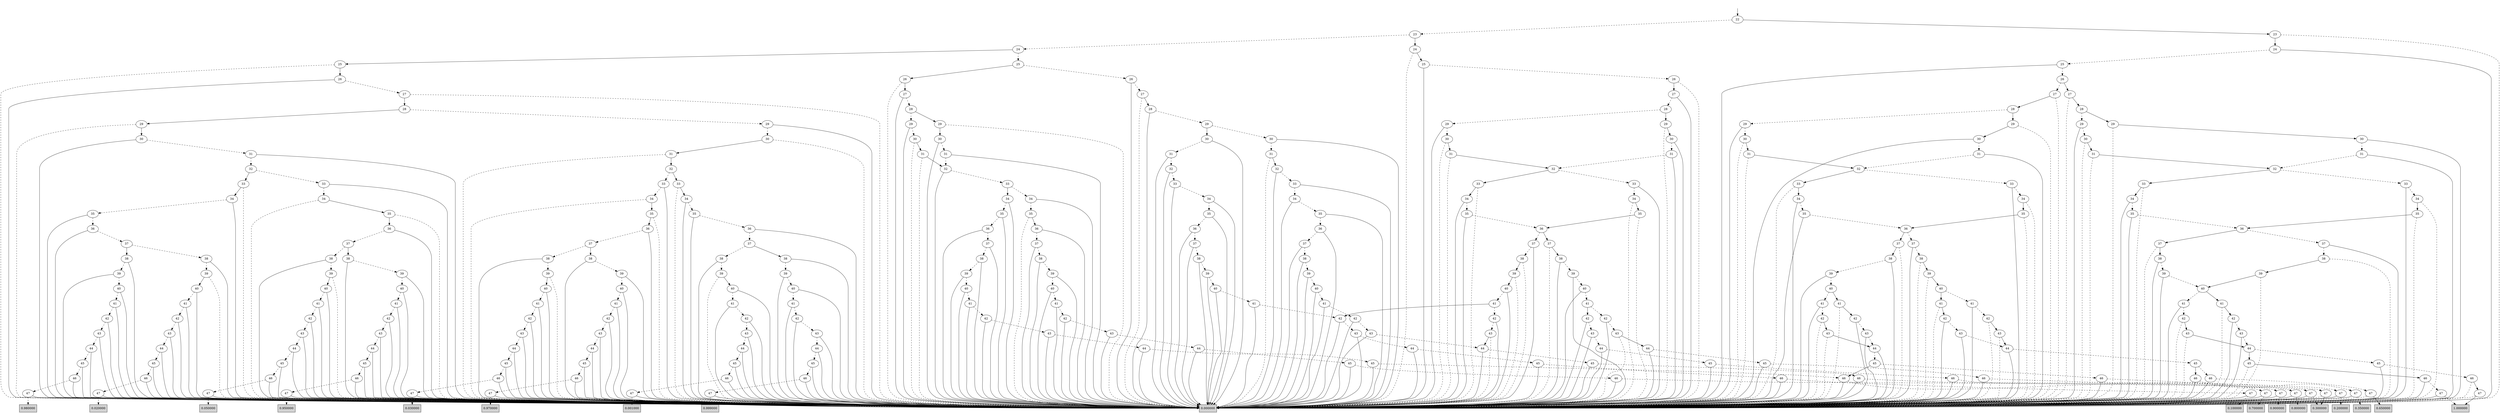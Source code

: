 digraph "DD" {
graph [dpi = 300];
center = true;
edge [dir = forward];
root [style=invis];
root -> 1635 [style=solid dir=both arrowtail=none];
1635 [label="22"];
1577 [label="23"];
1576 [label="24"];
1575 [label="25"];
1558 [label="26"];
1557 [label="27"];
16777220 [shape=box, style=filled, label="0.000000"];
1556 [label="28"];
1555 [label="29"];
1538 [label="30"];
1537 [label="31"];
1536 [label="32"];
1535 [label="33"];
1534 [label="34"];
1533 [label="35"];
1532 [label="36"];
1531 [label="37"];
1530 [label="38"];
1529 [label="39"];
1528 [label="40"];
1527 [label="41"];
1526 [label="42"];
1525 [label="43"];
1524 [label="44"];
1523 [label="45"];
1327 [label="46"];
1323 [label="47"];
1322 [shape=box, style=filled, label="0.900000"];
1323 -> 1322 [style=dashed];
1323 -> 16777220 [style=solid dir=both arrowtail=none];
1327 -> 1323 [style=dashed];
1327 -> 16777220 [style=solid dir=both arrowtail=none];
1523 -> 1327 [style=dashed];
1523 -> 16777220 [style=solid dir=both arrowtail=none];
1524 -> 1523 [style=dashed];
1524 -> 16777220 [style=solid dir=both arrowtail=none];
1525 -> 1524 [style=dashed];
1525 -> 16777220 [style=solid dir=both arrowtail=none];
1526 -> 1525 [style=dashed];
1526 -> 16777220 [style=solid dir=both arrowtail=none];
1527 -> 1526 [style=dashed];
1527 -> 16777220 [style=solid dir=both arrowtail=none];
1528 -> 1527 [style=dashed];
1528 -> 16777220 [style=solid dir=both arrowtail=none];
1529 -> 1528 [style=dashed];
1529 -> 16777220 [style=solid dir=both arrowtail=none];
1530 -> 1529 [style=dashed];
1530 -> 16777220 [style=solid dir=both arrowtail=none];
1531 -> 1530 [style=dashed];
1531 -> 16777220 [style=solid dir=both arrowtail=none];
1532 -> 1531 [style=dashed];
1532 -> 16777220 [style=solid dir=both arrowtail=none];
1533 -> 1532 [style=dashed];
1533 -> 16777220 [style=solid dir=both arrowtail=none];
1534 -> 1533 [style=dashed];
1534 -> 16777220 [style=solid dir=both arrowtail=none];
1535 -> 1534 [style=dashed];
1535 -> 16777220 [style=solid dir=both arrowtail=none];
1536 -> 1535 [style=dashed];
1536 -> 16777220 [style=solid dir=both arrowtail=none];
1537 -> 16777220 [style=dashed];
1537 -> 1536 [style=solid dir=both arrowtail=none];
1538 -> 1537 [style=dashed];
1538 -> 16777220 [style=solid dir=both arrowtail=none];
1554 [label="30"];
1553 [label="31"];
1552 [label="32"];
1551 [label="33"];
1550 [label="34"];
1549 [label="35"];
1548 [label="36"];
1547 [label="37"];
1546 [label="38"];
1545 [label="39"];
1544 [label="40"];
1543 [label="41"];
1542 [label="42"];
1541 [label="43"];
1540 [label="44"];
1539 [label="45"];
33554945 [label="46"];
33554941 [label="47"];
33554940 [shape=box, style=filled, label="0.100000"];
33554941 -> 33554940 [style=dashed];
33554941 -> 16777220 [style=solid dir=both arrowtail=none];
33554945 -> 33554941 [style=dashed];
33554945 -> 16777220 [style=solid dir=both arrowtail=none];
1539 -> 33554945 [style=dashed];
1539 -> 16777220 [style=solid dir=both arrowtail=none];
1540 -> 1539 [style=dashed];
1540 -> 16777220 [style=solid dir=both arrowtail=none];
1541 -> 1540 [style=dashed];
1541 -> 16777220 [style=solid dir=both arrowtail=none];
1542 -> 1541 [style=dashed];
1542 -> 16777220 [style=solid dir=both arrowtail=none];
1543 -> 1542 [style=dashed];
1543 -> 16777220 [style=solid dir=both arrowtail=none];
1544 -> 1543 [style=dashed];
1544 -> 16777220 [style=solid dir=both arrowtail=none];
1545 -> 1544 [style=dashed];
1545 -> 16777220 [style=solid dir=both arrowtail=none];
1546 -> 1545 [style=dashed];
1546 -> 16777220 [style=solid dir=both arrowtail=none];
1547 -> 1546 [style=dashed];
1547 -> 16777220 [style=solid dir=both arrowtail=none];
1548 -> 1547 [style=dashed];
1548 -> 16777220 [style=solid dir=both arrowtail=none];
1549 -> 1548 [style=dashed];
1549 -> 16777220 [style=solid dir=both arrowtail=none];
1550 -> 1549 [style=dashed];
1550 -> 16777220 [style=solid dir=both arrowtail=none];
1551 -> 1550 [style=dashed];
1551 -> 16777220 [style=solid dir=both arrowtail=none];
1552 -> 1551 [style=dashed];
1552 -> 16777220 [style=solid dir=both arrowtail=none];
1553 -> 1552 [style=dashed];
1553 -> 16777220 [style=solid dir=both arrowtail=none];
1554 -> 1553 [style=dashed];
1554 -> 16777220 [style=solid dir=both arrowtail=none];
1555 -> 1538 [style=dashed];
1555 -> 1554 [style=solid dir=both arrowtail=none];
1556 -> 1555 [style=dashed];
1556 -> 16777220 [style=solid dir=both arrowtail=none];
1557 -> 16777220 [style=dashed];
1557 -> 1556 [style=solid dir=both arrowtail=none];
1558 -> 1557 [style=dashed];
1558 -> 16777220 [style=solid dir=both arrowtail=none];
1574 [label="26"];
50332400 [label="27"];
50332399 [label="28"];
50332398 [label="29"];
50332397 [label="30"];
50332396 [label="31"];
1570 [label="32"];
50332395 [label="33"];
50332388 [label="34"];
1563 [label="35"];
1562 [label="36"];
1561 [label="37"];
1560 [label="38"];
50332387 [label="39"];
50332386 [label="40"];
1559 [label="41"];
50332385 [label="42"];
50332384 [label="43"];
50332383 [label="44"];
50332382 [label="45"];
302 [label="46"];
301 [label="47"];
253 [shape=box, style=filled, label="0.300000"];
301 -> 253 [style=dashed];
301 -> 16777220 [style=solid dir=both arrowtail=none];
302 -> 301 [style=dashed];
302 -> 16777220 [style=solid dir=both arrowtail=none];
50332382 -> 302 [style=dashed];
50332382 -> 16777220 [style=solid dir=both arrowtail=none];
50332383 -> 50332382 [style=dashed];
50332383 -> 16777220 [style=solid dir=both arrowtail=none];
50332384 -> 50332383 [style=dashed];
50332384 -> 16777220 [style=solid dir=both arrowtail=none];
50332385 -> 50332384 [style=dashed];
50332385 -> 16777220 [style=solid dir=both arrowtail=none];
1559 -> 50332385 [style=dashed];
1559 -> 16777220 [style=solid dir=both arrowtail=none];
50332386 -> 1559 [style=dashed];
50332386 -> 16777220 [style=solid dir=both arrowtail=none];
50332387 -> 50332386 [style=dashed];
50332387 -> 16777220 [style=solid dir=both arrowtail=none];
1560 -> 50332387 [style=dashed];
1560 -> 16777220 [style=solid dir=both arrowtail=none];
1561 -> 1560 [style=dashed];
1561 -> 16777220 [style=solid dir=both arrowtail=none];
1562 -> 1561 [style=dashed];
1562 -> 16777220 [style=solid dir=both arrowtail=none];
1563 -> 16777220 [style=dashed];
1563 -> 1562 [style=solid dir=both arrowtail=none];
50332388 -> 1563 [style=dashed];
50332388 -> 16777220 [style=solid dir=both arrowtail=none];
1569 [label="34"];
1568 [label="35"];
50332394 [label="36"];
1567 [label="37"];
50332393 [label="38"];
1566 [label="39"];
50332392 [label="40"];
1565 [label="41"];
50332391 [label="42"];
50332390 [label="43"];
50332389 [label="44"];
1564 [label="45"];
50331744 [label="46"];
323 [label="47"];
273 [shape=box, style=filled, label="0.700000"];
323 -> 273 [style=dashed];
323 -> 16777220 [style=solid dir=both arrowtail=none];
50331744 -> 323 [style=dashed];
50331744 -> 16777220 [style=solid dir=both arrowtail=none];
1564 -> 50331744 [style=dashed];
1564 -> 16777220 [style=solid dir=both arrowtail=none];
50332389 -> 1564 [style=dashed];
50332389 -> 16777220 [style=solid dir=both arrowtail=none];
50332390 -> 50332389 [style=dashed];
50332390 -> 16777220 [style=solid dir=both arrowtail=none];
50332391 -> 50332390 [style=dashed];
50332391 -> 16777220 [style=solid dir=both arrowtail=none];
1565 -> 50332391 [style=dashed];
1565 -> 16777220 [style=solid dir=both arrowtail=none];
50332392 -> 1565 [style=dashed];
50332392 -> 16777220 [style=solid dir=both arrowtail=none];
1566 -> 50332392 [style=dashed];
1566 -> 16777220 [style=solid dir=both arrowtail=none];
50332393 -> 1566 [style=dashed];
50332393 -> 16777220 [style=solid dir=both arrowtail=none];
1567 -> 50332393 [style=dashed];
1567 -> 16777220 [style=solid dir=both arrowtail=none];
50332394 -> 1567 [style=dashed];
50332394 -> 16777220 [style=solid dir=both arrowtail=none];
1568 -> 50332394 [style=dashed];
1568 -> 16777220 [style=solid dir=both arrowtail=none];
1569 -> 1568 [style=dashed];
1569 -> 16777220 [style=solid dir=both arrowtail=none];
50332395 -> 50332388 [style=dashed];
50332395 -> 1569 [style=solid dir=both arrowtail=none];
1570 -> 50332395 [style=dashed];
1570 -> 16777220 [style=solid dir=both arrowtail=none];
50332396 -> 16777220 [style=dashed];
50332396 -> 1570 [style=solid dir=both arrowtail=none];
50332397 -> 16777220 [style=dashed];
50332397 -> 50332396 [style=solid dir=both arrowtail=none];
50332398 -> 50332397 [style=dashed];
50332398 -> 16777220 [style=solid dir=both arrowtail=none];
1573 [label="29"];
1572 [label="30"];
1571 [label="31"];
1571 -> 1570 [style=dashed];
1571 -> 16777220 [style=solid dir=both arrowtail=none];
1572 -> 1571 [style=dashed];
1572 -> 16777220 [style=solid dir=both arrowtail=none];
1573 -> 16777220 [style=dashed];
1573 -> 1572 [style=solid dir=both arrowtail=none];
50332399 -> 50332398 [style=dashed];
50332399 -> 1573 [style=solid dir=both arrowtail=none];
50332400 -> 50332399 [style=dashed];
50332400 -> 16777220 [style=solid dir=both arrowtail=none];
1574 -> 16777220 [style=dashed];
1574 -> 50332400 [style=solid dir=both arrowtail=none];
1575 -> 1558 [style=dashed];
1575 -> 1574 [style=solid dir=both arrowtail=none];
33555129 [label="25"];
33555128 [label="26"];
33555127 [label="27"];
33555126 [label="28"];
33555100 [label="29"];
33555099 [label="30"];
33555098 [label="31"];
33555097 [label="32"];
33555075 [label="33"];
33555074 [label="34"];
33555073 [label="35"];
33555072 [label="36"];
33555071 [label="37"];
33555062 [label="38"];
33555061 [label="39"];
33555060 [label="40"];
33555059 [label="41"];
33555058 [label="42"];
33555057 [label="43"];
33555056 [label="44"];
33555055 [label="45"];
33554537 [label="46"];
16777348 [label="47"];
369 [shape=box, style=filled, label="0.030000"];
16777348 -> 369 [style=dashed];
16777348 -> 16777220 [style=solid dir=both arrowtail=none];
33554537 -> 16777348 [style=dashed];
33554537 -> 16777220 [style=solid dir=both arrowtail=none];
33555055 -> 33554537 [style=dashed];
33555055 -> 16777220 [style=solid dir=both arrowtail=none];
33555056 -> 33555055 [style=dashed];
33555056 -> 16777220 [style=solid dir=both arrowtail=none];
33555057 -> 33555056 [style=dashed];
33555057 -> 16777220 [style=solid dir=both arrowtail=none];
33555058 -> 33555057 [style=dashed];
33555058 -> 16777220 [style=solid dir=both arrowtail=none];
33555059 -> 33555058 [style=dashed];
33555059 -> 16777220 [style=solid dir=both arrowtail=none];
33555060 -> 33555059 [style=dashed];
33555060 -> 16777220 [style=solid dir=both arrowtail=none];
33555061 -> 16777220 [style=dashed];
33555061 -> 33555060 [style=solid dir=both arrowtail=none];
33555062 -> 33555061 [style=dashed];
33555062 -> 16777220 [style=solid dir=both arrowtail=none];
33555070 [label="38"];
33555069 [label="39"];
33555068 [label="40"];
33555067 [label="41"];
33555066 [label="42"];
33555065 [label="43"];
33555064 [label="44"];
33555063 [label="45"];
33554542 [label="46"];
33554541 [label="47"];
389 [shape=box, style=filled, label="0.970000"];
33554541 -> 389 [style=dashed];
33554541 -> 16777220 [style=solid dir=both arrowtail=none];
33554542 -> 33554541 [style=dashed];
33554542 -> 16777220 [style=solid dir=both arrowtail=none];
33555063 -> 33554542 [style=dashed];
33555063 -> 16777220 [style=solid dir=both arrowtail=none];
33555064 -> 33555063 [style=dashed];
33555064 -> 16777220 [style=solid dir=both arrowtail=none];
33555065 -> 33555064 [style=dashed];
33555065 -> 16777220 [style=solid dir=both arrowtail=none];
33555066 -> 33555065 [style=dashed];
33555066 -> 16777220 [style=solid dir=both arrowtail=none];
33555067 -> 33555066 [style=dashed];
33555067 -> 16777220 [style=solid dir=both arrowtail=none];
33555068 -> 33555067 [style=dashed];
33555068 -> 16777220 [style=solid dir=both arrowtail=none];
33555069 -> 33555068 [style=dashed];
33555069 -> 16777220 [style=solid dir=both arrowtail=none];
33555070 -> 33555069 [style=dashed];
33555070 -> 16777220 [style=solid dir=both arrowtail=none];
33555071 -> 33555062 [style=dashed];
33555071 -> 33555070 [style=solid dir=both arrowtail=none];
33555072 -> 33555071 [style=dashed];
33555072 -> 16777220 [style=solid dir=both arrowtail=none];
33555073 -> 16777220 [style=dashed];
33555073 -> 33555072 [style=solid dir=both arrowtail=none];
33555074 -> 16777220 [style=dashed];
33555074 -> 33555073 [style=solid dir=both arrowtail=none];
33555075 -> 33555074 [style=dashed];
33555075 -> 16777220 [style=solid dir=both arrowtail=none];
33555096 [label="33"];
33555095 [label="34"];
33555094 [label="35"];
33555093 [label="36"];
33555092 [label="37"];
33555083 [label="38"];
33555082 [label="39"];
33555081 [label="40"];
33555080 [label="41"];
33555079 [label="42"];
33555078 [label="43"];
33555077 [label="44"];
33555076 [label="45"];
16777386 [label="46"];
50331864 [label="47"];
581 [shape=box, style=filled, label="0.001000"];
50331864 -> 581 [style=dashed];
50331864 -> 16777220 [style=solid dir=both arrowtail=none];
16777386 -> 50331864 [style=dashed];
16777386 -> 16777220 [style=solid dir=both arrowtail=none];
33555076 -> 16777386 [style=dashed];
33555076 -> 16777220 [style=solid dir=both arrowtail=none];
33555077 -> 33555076 [style=dashed];
33555077 -> 16777220 [style=solid dir=both arrowtail=none];
33555078 -> 33555077 [style=dashed];
33555078 -> 16777220 [style=solid dir=both arrowtail=none];
33555079 -> 33555078 [style=dashed];
33555079 -> 16777220 [style=solid dir=both arrowtail=none];
33555080 -> 33555079 [style=dashed];
33555080 -> 16777220 [style=solid dir=both arrowtail=none];
33555081 -> 33555080 [style=dashed];
33555081 -> 16777220 [style=solid dir=both arrowtail=none];
33555082 -> 16777220 [style=dashed];
33555082 -> 33555081 [style=solid dir=both arrowtail=none];
33555083 -> 33555082 [style=dashed];
33555083 -> 16777220 [style=solid dir=both arrowtail=none];
33555091 [label="38"];
33555090 [label="39"];
33555089 [label="40"];
33555088 [label="41"];
33555087 [label="42"];
33555086 [label="43"];
33555085 [label="44"];
33555084 [label="45"];
50331874 [label="46"];
16777402 [label="47"];
590 [shape=box, style=filled, label="0.999000"];
16777402 -> 590 [style=dashed];
16777402 -> 16777220 [style=solid dir=both arrowtail=none];
50331874 -> 16777402 [style=dashed];
50331874 -> 16777220 [style=solid dir=both arrowtail=none];
33555084 -> 50331874 [style=dashed];
33555084 -> 16777220 [style=solid dir=both arrowtail=none];
33555085 -> 33555084 [style=dashed];
33555085 -> 16777220 [style=solid dir=both arrowtail=none];
33555086 -> 33555085 [style=dashed];
33555086 -> 16777220 [style=solid dir=both arrowtail=none];
33555087 -> 33555086 [style=dashed];
33555087 -> 16777220 [style=solid dir=both arrowtail=none];
33555088 -> 33555087 [style=dashed];
33555088 -> 16777220 [style=solid dir=both arrowtail=none];
33555089 -> 33555088 [style=dashed];
33555089 -> 16777220 [style=solid dir=both arrowtail=none];
33555090 -> 33555089 [style=dashed];
33555090 -> 16777220 [style=solid dir=both arrowtail=none];
33555091 -> 33555090 [style=dashed];
33555091 -> 16777220 [style=solid dir=both arrowtail=none];
33555092 -> 33555083 [style=dashed];
33555092 -> 33555091 [style=solid dir=both arrowtail=none];
33555093 -> 33555092 [style=dashed];
33555093 -> 16777220 [style=solid dir=both arrowtail=none];
33555094 -> 33555093 [style=dashed];
33555094 -> 16777220 [style=solid dir=both arrowtail=none];
33555095 -> 33555094 [style=dashed];
33555095 -> 16777220 [style=solid dir=both arrowtail=none];
33555096 -> 16777220 [style=dashed];
33555096 -> 33555095 [style=solid dir=both arrowtail=none];
33555097 -> 33555075 [style=dashed];
33555097 -> 33555096 [style=solid dir=both arrowtail=none];
33555098 -> 16777220 [style=dashed];
33555098 -> 33555097 [style=solid dir=both arrowtail=none];
33555099 -> 16777220 [style=dashed];
33555099 -> 33555098 [style=solid dir=both arrowtail=none];
33555100 -> 33555099 [style=dashed];
33555100 -> 16777220 [style=solid dir=both arrowtail=none];
33555125 [label="29"];
33555124 [label="30"];
33555123 [label="31"];
33555122 [label="32"];
33555121 [label="33"];
33555120 [label="34"];
33555119 [label="35"];
33555118 [label="36"];
33555117 [label="37"];
33555108 [label="38"];
33555107 [label="39"];
33555106 [label="40"];
33555105 [label="41"];
33555104 [label="42"];
33555103 [label="43"];
33555102 [label="44"];
33555101 [label="45"];
50331850 [label="46"];
16777364 [label="47"];
487 [shape=box, style=filled, label="0.050000"];
16777364 -> 487 [style=dashed];
16777364 -> 16777220 [style=solid dir=both arrowtail=none];
50331850 -> 16777364 [style=dashed];
50331850 -> 16777220 [style=solid dir=both arrowtail=none];
33555101 -> 50331850 [style=dashed];
33555101 -> 16777220 [style=solid dir=both arrowtail=none];
33555102 -> 33555101 [style=dashed];
33555102 -> 16777220 [style=solid dir=both arrowtail=none];
33555103 -> 33555102 [style=dashed];
33555103 -> 16777220 [style=solid dir=both arrowtail=none];
33555104 -> 33555103 [style=dashed];
33555104 -> 16777220 [style=solid dir=both arrowtail=none];
33555105 -> 33555104 [style=dashed];
33555105 -> 16777220 [style=solid dir=both arrowtail=none];
33555106 -> 33555105 [style=dashed];
33555106 -> 16777220 [style=solid dir=both arrowtail=none];
33555107 -> 16777220 [style=dashed];
33555107 -> 33555106 [style=solid dir=both arrowtail=none];
33555108 -> 33555107 [style=dashed];
33555108 -> 16777220 [style=solid dir=both arrowtail=none];
33555116 [label="38"];
33555115 [label="39"];
33555114 [label="40"];
33555113 [label="41"];
33555112 [label="42"];
33555111 [label="43"];
33555110 [label="44"];
33555109 [label="45"];
16777368 [label="46"];
33554573 [label="47"];
496 [shape=box, style=filled, label="0.950000"];
33554573 -> 496 [style=dashed];
33554573 -> 16777220 [style=solid dir=both arrowtail=none];
16777368 -> 33554573 [style=dashed];
16777368 -> 16777220 [style=solid dir=both arrowtail=none];
33555109 -> 16777368 [style=dashed];
33555109 -> 16777220 [style=solid dir=both arrowtail=none];
33555110 -> 33555109 [style=dashed];
33555110 -> 16777220 [style=solid dir=both arrowtail=none];
33555111 -> 33555110 [style=dashed];
33555111 -> 16777220 [style=solid dir=both arrowtail=none];
33555112 -> 33555111 [style=dashed];
33555112 -> 16777220 [style=solid dir=both arrowtail=none];
33555113 -> 33555112 [style=dashed];
33555113 -> 16777220 [style=solid dir=both arrowtail=none];
33555114 -> 33555113 [style=dashed];
33555114 -> 16777220 [style=solid dir=both arrowtail=none];
33555115 -> 33555114 [style=dashed];
33555115 -> 16777220 [style=solid dir=both arrowtail=none];
33555116 -> 33555115 [style=dashed];
33555116 -> 16777220 [style=solid dir=both arrowtail=none];
33555117 -> 33555108 [style=dashed];
33555117 -> 33555116 [style=solid dir=both arrowtail=none];
33555118 -> 33555117 [style=dashed];
33555118 -> 16777220 [style=solid dir=both arrowtail=none];
33555119 -> 16777220 [style=dashed];
33555119 -> 33555118 [style=solid dir=both arrowtail=none];
33555120 -> 16777220 [style=dashed];
33555120 -> 33555119 [style=solid dir=both arrowtail=none];
33555121 -> 33555120 [style=dashed];
33555121 -> 16777220 [style=solid dir=both arrowtail=none];
16778064 [label="33"];
16778063 [label="34"];
16778062 [label="35"];
16778061 [label="36"];
16778060 [label="37"];
16778051 [label="38"];
16778050 [label="39"];
16778049 [label="40"];
16778048 [label="41"];
16778047 [label="42"];
16778046 [label="43"];
16778045 [label="44"];
16778044 [label="45"];
33554645 [label="46"];
16777438 [label="47"];
683 [shape=box, style=filled, label="0.020000"];
16777438 -> 683 [style=dashed];
16777438 -> 16777220 [style=solid dir=both arrowtail=none];
33554645 -> 16777438 [style=dashed];
33554645 -> 16777220 [style=solid dir=both arrowtail=none];
16778044 -> 33554645 [style=dashed];
16778044 -> 16777220 [style=solid dir=both arrowtail=none];
16778045 -> 16778044 [style=dashed];
16778045 -> 16777220 [style=solid dir=both arrowtail=none];
16778046 -> 16778045 [style=dashed];
16778046 -> 16777220 [style=solid dir=both arrowtail=none];
16778047 -> 16778046 [style=dashed];
16778047 -> 16777220 [style=solid dir=both arrowtail=none];
16778048 -> 16778047 [style=dashed];
16778048 -> 16777220 [style=solid dir=both arrowtail=none];
16778049 -> 16778048 [style=dashed];
16778049 -> 16777220 [style=solid dir=both arrowtail=none];
16778050 -> 16777220 [style=dashed];
16778050 -> 16778049 [style=solid dir=both arrowtail=none];
16778051 -> 16778050 [style=dashed];
16778051 -> 16777220 [style=solid dir=both arrowtail=none];
16778059 [label="38"];
16778058 [label="39"];
16778057 [label="40"];
16778056 [label="41"];
16778055 [label="42"];
16778054 [label="43"];
16778053 [label="44"];
16778052 [label="45"];
33554655 [label="46"];
748 [label="47"];
690 [shape=box, style=filled, label="0.980000"];
748 -> 690 [style=dashed];
748 -> 16777220 [style=solid dir=both arrowtail=none];
33554655 -> 748 [style=dashed];
33554655 -> 16777220 [style=solid dir=both arrowtail=none];
16778052 -> 33554655 [style=dashed];
16778052 -> 16777220 [style=solid dir=both arrowtail=none];
16778053 -> 16778052 [style=dashed];
16778053 -> 16777220 [style=solid dir=both arrowtail=none];
16778054 -> 16778053 [style=dashed];
16778054 -> 16777220 [style=solid dir=both arrowtail=none];
16778055 -> 16778054 [style=dashed];
16778055 -> 16777220 [style=solid dir=both arrowtail=none];
16778056 -> 16778055 [style=dashed];
16778056 -> 16777220 [style=solid dir=both arrowtail=none];
16778057 -> 16778056 [style=dashed];
16778057 -> 16777220 [style=solid dir=both arrowtail=none];
16778058 -> 16778057 [style=dashed];
16778058 -> 16777220 [style=solid dir=both arrowtail=none];
16778059 -> 16778058 [style=dashed];
16778059 -> 16777220 [style=solid dir=both arrowtail=none];
16778060 -> 16778051 [style=dashed];
16778060 -> 16778059 [style=solid dir=both arrowtail=none];
16778061 -> 16778060 [style=dashed];
16778061 -> 16777220 [style=solid dir=both arrowtail=none];
16778062 -> 16778061 [style=dashed];
16778062 -> 16777220 [style=solid dir=both arrowtail=none];
16778063 -> 16778062 [style=dashed];
16778063 -> 16777220 [style=solid dir=both arrowtail=none];
16778064 -> 16777220 [style=dashed];
16778064 -> 16778063 [style=solid dir=both arrowtail=none];
33555122 -> 33555121 [style=dashed];
33555122 -> 16778064 [style=solid dir=both arrowtail=none];
33555123 -> 33555122 [style=dashed];
33555123 -> 16777220 [style=solid dir=both arrowtail=none];
33555124 -> 33555123 [style=dashed];
33555124 -> 16777220 [style=solid dir=both arrowtail=none];
33555125 -> 16777220 [style=dashed];
33555125 -> 33555124 [style=solid dir=both arrowtail=none];
33555126 -> 33555100 [style=dashed];
33555126 -> 33555125 [style=solid dir=both arrowtail=none];
33555127 -> 16777220 [style=dashed];
33555127 -> 33555126 [style=solid dir=both arrowtail=none];
33555128 -> 33555127 [style=dashed];
33555128 -> 16777220 [style=solid dir=both arrowtail=none];
33555129 -> 16777220 [style=dashed];
33555129 -> 33555128 [style=solid dir=both arrowtail=none];
1576 -> 1575 [style=dashed];
1576 -> 33555129 [style=solid dir=both arrowtail=none];
16778043 [label="24"];
16778042 [label="25"];
16778041 [label="26"];
16778040 [label="27"];
16778039 [label="28"];
16778038 [label="29"];
16778037 [label="30"];
16778036 [label="31"];
16778035 [label="32"];
16778032 [label="33"];
16778031 [label="34"];
16778030 [label="35"];
16778029 [label="36"];
16778015 [label="37"];
16778014 [label="38"];
16778013 [label="39"];
16778012 [label="40"];
16778011 [label="41"];
16778010 [label="42"];
16778009 [label="43"];
16778009 -> 16777220 [style=dashed];
16778009 -> 1524 [style=solid dir=both arrowtail=none];
16778010 -> 16778009 [style=dashed];
16778010 -> 16777220 [style=solid dir=both arrowtail=none];
16778011 -> 16778010 [style=dashed];
16778011 -> 1542 [style=solid dir=both arrowtail=none];
16778012 -> 16778011 [style=dashed];
16778012 -> 16777220 [style=solid dir=both arrowtail=none];
16778013 -> 16777220 [style=dashed];
16778013 -> 16778012 [style=solid dir=both arrowtail=none];
16778014 -> 16777220 [style=dashed];
16778014 -> 16778013 [style=solid dir=both arrowtail=none];
16778015 -> 16778014 [style=dashed];
16778015 -> 16777220 [style=solid dir=both arrowtail=none];
16778028 [label="37"];
16778027 [label="38"];
16778026 [label="39"];
16778025 [label="40"];
16778024 [label="41"];
16778019 [label="42"];
16778018 [label="43"];
16778017 [label="44"];
16778016 [label="45"];
33554962 [label="46"];
33554958 [label="47"];
33554957 [shape=box, style=filled, label="0.200000"];
33554958 -> 33554957 [style=dashed];
33554958 -> 16777220 [style=solid dir=both arrowtail=none];
33554962 -> 33554958 [style=dashed];
33554962 -> 16777220 [style=solid dir=both arrowtail=none];
16778016 -> 33554962 [style=dashed];
16778016 -> 16777220 [style=solid dir=both arrowtail=none];
16778017 -> 16778016 [style=dashed];
16778017 -> 16777220 [style=solid dir=both arrowtail=none];
16778018 -> 16777220 [style=dashed];
16778018 -> 16778017 [style=solid dir=both arrowtail=none];
16778019 -> 16778018 [style=dashed];
16778019 -> 16777220 [style=solid dir=both arrowtail=none];
16778023 [label="42"];
16778022 [label="43"];
16778021 [label="44"];
16778020 [label="45"];
33554971 [label="46"];
33554967 [label="47"];
33554966 [shape=box, style=filled, label="0.800000"];
33554967 -> 33554966 [style=dashed];
33554967 -> 16777220 [style=solid dir=both arrowtail=none];
33554971 -> 33554967 [style=dashed];
33554971 -> 16777220 [style=solid dir=both arrowtail=none];
16778020 -> 33554971 [style=dashed];
16778020 -> 16777220 [style=solid dir=both arrowtail=none];
16778021 -> 16778020 [style=dashed];
16778021 -> 16777220 [style=solid dir=both arrowtail=none];
16778022 -> 16778021 [style=dashed];
16778022 -> 16777220 [style=solid dir=both arrowtail=none];
16778023 -> 16778022 [style=dashed];
16778023 -> 16777220 [style=solid dir=both arrowtail=none];
16778024 -> 16778019 [style=dashed];
16778024 -> 16778023 [style=solid dir=both arrowtail=none];
16778025 -> 16778024 [style=dashed];
16778025 -> 16777220 [style=solid dir=both arrowtail=none];
16778026 -> 16778025 [style=dashed];
16778026 -> 16777220 [style=solid dir=both arrowtail=none];
16778027 -> 16778026 [style=dashed];
16778027 -> 16777220 [style=solid dir=both arrowtail=none];
16778028 -> 16777220 [style=dashed];
16778028 -> 16778027 [style=solid dir=both arrowtail=none];
16778029 -> 16778015 [style=dashed];
16778029 -> 16778028 [style=solid dir=both arrowtail=none];
16778030 -> 16777220 [style=dashed];
16778030 -> 16778029 [style=solid dir=both arrowtail=none];
16778031 -> 16777220 [style=dashed];
16778031 -> 16778030 [style=solid dir=both arrowtail=none];
16778032 -> 16778031 [style=dashed];
16778032 -> 16777220 [style=solid dir=both arrowtail=none];
50332378 [label="33"];
16778034 [label="34"];
16778033 [label="35"];
16778033 -> 16778029 [style=dashed];
16778033 -> 16777220 [style=solid dir=both arrowtail=none];
16778034 -> 16778033 [style=dashed];
16778034 -> 16777220 [style=solid dir=both arrowtail=none];
50332378 -> 16777220 [style=dashed];
50332378 -> 16778034 [style=solid dir=both arrowtail=none];
16778035 -> 16778032 [style=dashed];
16778035 -> 50332378 [style=solid dir=both arrowtail=none];
16778036 -> 16777220 [style=dashed];
16778036 -> 16778035 [style=solid dir=both arrowtail=none];
16778037 -> 16777220 [style=dashed];
16778037 -> 16778036 [style=solid dir=both arrowtail=none];
16778038 -> 16778037 [style=dashed];
16778038 -> 16777220 [style=solid dir=both arrowtail=none];
50332381 [label="29"];
50332380 [label="30"];
50332379 [label="31"];
50332379 -> 16778035 [style=dashed];
50332379 -> 16777220 [style=solid dir=both arrowtail=none];
50332380 -> 50332379 [style=dashed];
50332380 -> 16777220 [style=solid dir=both arrowtail=none];
50332381 -> 16777220 [style=dashed];
50332381 -> 50332380 [style=solid dir=both arrowtail=none];
16778039 -> 16778038 [style=dashed];
16778039 -> 50332381 [style=solid dir=both arrowtail=none];
16778040 -> 16778039 [style=dashed];
16778040 -> 16777220 [style=solid dir=both arrowtail=none];
16778041 -> 16777220 [style=dashed];
16778041 -> 16778040 [style=solid dir=both arrowtail=none];
16778042 -> 16778041 [style=dashed];
16778042 -> 16777220 [style=solid dir=both arrowtail=none];
16778043 -> 16777220 [style=dashed];
16778043 -> 16778042 [style=solid dir=both arrowtail=none];
1577 -> 1576 [style=dashed];
1577 -> 16778043 [style=solid dir=both arrowtail=none];
50332421 [label="23"];
16778089 [label="24"];
16778088 [label="25"];
16778087 [label="26"];
50332374 [label="27"];
50332373 [label="28"];
50332369 [label="29"];
50332368 [label="30"];
50332367 [label="31"];
50332366 [label="32"];
50332362 [label="33"];
50332361 [label="34"];
50332360 [label="35"];
50332359 [label="36"];
50332347 [label="37"];
50332346 [label="38"];
50332345 [label="39"];
50332344 [label="40"];
50332340 [label="41"];
50332339 [label="42"];
50332338 [label="43"];
50332337 [label="44"];
16777935 [label="45"];
16777933 [label="46"];
16777929 [label="47"];
16777928 [shape=box, style=filled, label="0.650000"];
16777929 -> 16777220 [style=dashed];
16777929 -> 16777928 [style=solid dir=both arrowtail=none];
16777933 -> 16777929 [style=dashed];
16777933 -> 16777220 [style=solid dir=both arrowtail=none];
16777934 [label="46"];
16777931 [label="47"];
16777930 [shape=box, style=filled, label="0.350000"];
16777931 -> 16777930 [style=dashed];
16777931 -> 16777220 [style=solid dir=both arrowtail=none];
16777934 -> 16777931 [style=dashed];
16777934 -> 16777220 [style=solid dir=both arrowtail=none];
16777935 -> 16777933 [style=dashed];
16777935 -> 16777934 [style=solid dir=both arrowtail=none];
50332337 -> 16777935 [style=dashed];
50332337 -> 16777220 [style=solid dir=both arrowtail=none];
50332338 -> 16777220 [style=dashed];
50332338 -> 50332337 [style=solid dir=both arrowtail=none];
50332339 -> 16777220 [style=dashed];
50332339 -> 50332338 [style=solid dir=both arrowtail=none];
50332340 -> 50332339 [style=dashed];
50332340 -> 16777220 [style=solid dir=both arrowtail=none];
50332343 [label="41"];
50332342 [label="42"];
50332341 [label="43"];
50332341 -> 50332337 [style=dashed];
50332341 -> 16777220 [style=solid dir=both arrowtail=none];
50332342 -> 50332341 [style=dashed];
50332342 -> 16777220 [style=solid dir=both arrowtail=none];
50332343 -> 16777220 [style=dashed];
50332343 -> 50332342 [style=solid dir=both arrowtail=none];
50332344 -> 50332340 [style=dashed];
50332344 -> 50332343 [style=solid dir=both arrowtail=none];
50332345 -> 16777220 [style=dashed];
50332345 -> 50332344 [style=solid dir=both arrowtail=none];
50332346 -> 16777220 [style=dashed];
50332346 -> 50332345 [style=solid dir=both arrowtail=none];
50332347 -> 50332346 [style=dashed];
50332347 -> 16777220 [style=solid dir=both arrowtail=none];
50332358 [label="37"];
50332357 [label="38"];
50332356 [label="39"];
50332355 [label="40"];
50332351 [label="41"];
50332350 [label="42"];
50332349 [label="43"];
50332348 [label="44"];
50332100 [label="45"];
50332099 [label="46"];
16777301 [label="47"];
16777301 -> 16777220 [style=dashed];
16777301 -> 253 [style=solid dir=both arrowtail=none];
50332099 -> 16777301 [style=dashed];
50332099 -> 16777220 [style=solid dir=both arrowtail=none];
50332100 -> 50332099 [style=dashed];
50332100 -> 50331744 [style=solid dir=both arrowtail=none];
50332348 -> 50332100 [style=dashed];
50332348 -> 16777220 [style=solid dir=both arrowtail=none];
50332349 -> 16777220 [style=dashed];
50332349 -> 50332348 [style=solid dir=both arrowtail=none];
50332350 -> 16777220 [style=dashed];
50332350 -> 50332349 [style=solid dir=both arrowtail=none];
50332351 -> 50332350 [style=dashed];
50332351 -> 16777220 [style=solid dir=both arrowtail=none];
50332354 [label="41"];
50332353 [label="42"];
50332352 [label="43"];
50332352 -> 50332348 [style=dashed];
50332352 -> 16777220 [style=solid dir=both arrowtail=none];
50332353 -> 50332352 [style=dashed];
50332353 -> 16777220 [style=solid dir=both arrowtail=none];
50332354 -> 16777220 [style=dashed];
50332354 -> 50332353 [style=solid dir=both arrowtail=none];
50332355 -> 50332351 [style=dashed];
50332355 -> 50332354 [style=solid dir=both arrowtail=none];
50332356 -> 50332355 [style=dashed];
50332356 -> 16777220 [style=solid dir=both arrowtail=none];
50332357 -> 50332356 [style=dashed];
50332357 -> 16777220 [style=solid dir=both arrowtail=none];
50332358 -> 16777220 [style=dashed];
50332358 -> 50332357 [style=solid dir=both arrowtail=none];
50332359 -> 50332347 [style=dashed];
50332359 -> 50332358 [style=solid dir=both arrowtail=none];
50332360 -> 16777220 [style=dashed];
50332360 -> 50332359 [style=solid dir=both arrowtail=none];
50332361 -> 16777220 [style=dashed];
50332361 -> 50332360 [style=solid dir=both arrowtail=none];
50332362 -> 50332361 [style=dashed];
50332362 -> 16777220 [style=solid dir=both arrowtail=none];
50332365 [label="33"];
50332364 [label="34"];
50332363 [label="35"];
50332363 -> 50332359 [style=dashed];
50332363 -> 16777220 [style=solid dir=both arrowtail=none];
50332364 -> 50332363 [style=dashed];
50332364 -> 16777220 [style=solid dir=both arrowtail=none];
50332365 -> 16777220 [style=dashed];
50332365 -> 50332364 [style=solid dir=both arrowtail=none];
50332366 -> 50332362 [style=dashed];
50332366 -> 50332365 [style=solid dir=both arrowtail=none];
50332367 -> 16777220 [style=dashed];
50332367 -> 50332366 [style=solid dir=both arrowtail=none];
50332368 -> 16777220 [style=dashed];
50332368 -> 50332367 [style=solid dir=both arrowtail=none];
50332369 -> 50332368 [style=dashed];
50332369 -> 16777220 [style=solid dir=both arrowtail=none];
50332372 [label="29"];
50332371 [label="30"];
50332370 [label="31"];
50332370 -> 50332366 [style=dashed];
50332370 -> 16777220 [style=solid dir=both arrowtail=none];
50332371 -> 50332370 [style=dashed];
50332371 -> 16777220 [style=solid dir=both arrowtail=none];
50332372 -> 16777220 [style=dashed];
50332372 -> 50332371 [style=solid dir=both arrowtail=none];
50332373 -> 50332369 [style=dashed];
50332373 -> 50332372 [style=solid dir=both arrowtail=none];
50332374 -> 16777220 [style=dashed];
50332374 -> 50332373 [style=solid dir=both arrowtail=none];
16778083 [label="27"];
50332419 [label="28"];
50332418 [label="29"];
50332417 [label="30"];
50332416 [label="31"];
16778079 [label="32"];
50332415 [label="33"];
50332414 [label="34"];
16778078 [label="35"];
50332413 [label="36"];
16778076 [label="37"];
16778075 [label="38"];
33555158 [label="39"];
50332411 [label="40"];
33555157 [label="41"];
33555156 [label="42"];
33555155 [label="43"];
33555154 [label="44"];
50332409 [label="45"];
1630 [label="46"];
50331659 [label="47"];
45 [shape=box, style=filled, label="1.000000"];
50331659 -> 16777220 [style=dashed];
50331659 -> 45 [style=solid dir=both arrowtail=none];
1630 -> 16777220 [style=dashed];
1630 -> 50331659 [style=solid dir=both arrowtail=none];
50332409 -> 1630 [style=dashed];
50332409 -> 16777220 [style=solid dir=both arrowtail=none];
16777239 [label="45"];
33554438 [label="46"];
33554437 [label="47"];
33554437 -> 45 [style=dashed];
33554437 -> 16777220 [style=solid dir=both arrowtail=none];
33554438 -> 33554437 [style=dashed];
33554438 -> 16777220 [style=solid dir=both arrowtail=none];
16777239 -> 16777220 [style=dashed];
16777239 -> 33554438 [style=solid dir=both arrowtail=none];
33555154 -> 50332409 [style=dashed];
33555154 -> 16777239 [style=solid dir=both arrowtail=none];
33555155 -> 16777220 [style=dashed];
33555155 -> 33555154 [style=solid dir=both arrowtail=none];
33555156 -> 16777220 [style=dashed];
33555156 -> 33555155 [style=solid dir=both arrowtail=none];
33555157 -> 33555156 [style=dashed];
33555157 -> 16777220 [style=solid dir=both arrowtail=none];
50332410 [label="41"];
16778074 [label="42"];
16778073 [label="43"];
16778073 -> 33555154 [style=dashed];
16778073 -> 16777220 [style=solid dir=both arrowtail=none];
16778074 -> 16778073 [style=dashed];
16778074 -> 16777220 [style=solid dir=both arrowtail=none];
50332410 -> 16777220 [style=dashed];
50332410 -> 16778074 [style=solid dir=both arrowtail=none];
50332411 -> 33555157 [style=dashed];
50332411 -> 50332410 [style=solid dir=both arrowtail=none];
33555158 -> 16777220 [style=dashed];
33555158 -> 50332411 [style=solid dir=both arrowtail=none];
16778075 -> 16777220 [style=dashed];
16778075 -> 33555158 [style=solid dir=both arrowtail=none];
16778076 -> 16778075 [style=dashed];
16778076 -> 16777220 [style=solid dir=both arrowtail=none];
1631 [label="37"];
50332412 [label="38"];
16778077 [label="39"];
16778077 -> 50332411 [style=dashed];
16778077 -> 16777220 [style=solid dir=both arrowtail=none];
50332412 -> 16778077 [style=dashed];
50332412 -> 16777220 [style=solid dir=both arrowtail=none];
1631 -> 16777220 [style=dashed];
1631 -> 50332412 [style=solid dir=both arrowtail=none];
50332413 -> 16778076 [style=dashed];
50332413 -> 1631 [style=solid dir=both arrowtail=none];
16778078 -> 16777220 [style=dashed];
16778078 -> 50332413 [style=solid dir=both arrowtail=none];
50332414 -> 16777220 [style=dashed];
50332414 -> 16778078 [style=solid dir=both arrowtail=none];
50332415 -> 50332414 [style=dashed];
50332415 -> 16777220 [style=solid dir=both arrowtail=none];
1633 [label="33"];
33555159 [label="34"];
1632 [label="35"];
1632 -> 50332413 [style=dashed];
1632 -> 16777220 [style=solid dir=both arrowtail=none];
33555159 -> 1632 [style=dashed];
33555159 -> 16777220 [style=solid dir=both arrowtail=none];
1633 -> 16777220 [style=dashed];
1633 -> 33555159 [style=solid dir=both arrowtail=none];
16778079 -> 50332415 [style=dashed];
16778079 -> 1633 [style=solid dir=both arrowtail=none];
50332416 -> 16777220 [style=dashed];
50332416 -> 16778079 [style=solid dir=both arrowtail=none];
50332417 -> 16777220 [style=dashed];
50332417 -> 50332416 [style=solid dir=both arrowtail=none];
50332418 -> 50332417 [style=dashed];
50332418 -> 16777220 [style=solid dir=both arrowtail=none];
16778082 [label="29"];
16778081 [label="30"];
16778080 [label="31"];
16778080 -> 16778079 [style=dashed];
16778080 -> 16777220 [style=solid dir=both arrowtail=none];
16778081 -> 16778080 [style=dashed];
16778081 -> 16777220 [style=solid dir=both arrowtail=none];
16778082 -> 16777220 [style=dashed];
16778082 -> 16778081 [style=solid dir=both arrowtail=none];
50332419 -> 50332418 [style=dashed];
50332419 -> 16778082 [style=solid dir=both arrowtail=none];
16778083 -> 16777220 [style=dashed];
16778083 -> 50332419 [style=solid dir=both arrowtail=none];
16778087 -> 50332374 [style=dashed];
16778087 -> 16778083 [style=solid dir=both arrowtail=none];
16778088 -> 16778087 [style=dashed];
16778088 -> 16777220 [style=solid dir=both arrowtail=none];
16778089 -> 16778088 [style=dashed];
16778089 -> 16777220 [style=solid dir=both arrowtail=none];
50332421 -> 16777220 [style=dashed];
50332421 -> 16778089 [style=solid dir=both arrowtail=none];
1635 -> 1577 [style=dashed];
1635 -> 50332421 [style=solid dir=both arrowtail=none];
}
digraph "DD" {
graph [dpi = 300];
center = true;
edge [dir = forward];
root [style=invis];
root -> 1431 [style=solid dir=both arrowtail=dot];
1431 [label="22"];
1430 [label="24"];
1429 [label="26"];
1420 [label="28"];
1419 [label="30"];
1418 [label="32"];
1417 [label="34"];
1416 [label="36"];
1415 [label="38"];
1414 [label="40"];
1413 [label="42"];
1403 [label="44"];
100 [label="46"];
0 [shape=box, style=filled, label="F"];
100 -> 0 [style=dashed];
100 -> 0 [style=solid dir=both arrowtail=dot];
1403 -> 100 [style=dashed];
1403 -> 0 [style=solid dir=both arrowtail=dot];
1413 -> 1403 [style=dashed];
1413 -> 0 [style=solid dir=both arrowtail=dot];
1414 -> 1413 [style=dashed];
1414 -> 0 [style=solid dir=both arrowtail=dot];
1415 -> 1414 [style=dashed];
1415 -> 0 [style=solid dir=both arrowtail=dot];
1416 -> 1415 [style=dashed];
1416 -> 0 [style=solid dir=both arrowtail=dot];
1417 -> 1416 [style=dashed];
1417 -> 0 [style=solid dir=both arrowtail=dot];
1418 -> 1417 [style=dashed];
1418 -> 0 [style=solid dir=both arrowtail=dot];
1419 -> 1418 [style=dashed];
1419 -> 0 [style=solid dir=both arrowtail=dot];
1420 -> 1419 [style=dashed];
1420 -> 0 [style=solid dir=both arrowtail=dot];
1429 -> 1420 [style=dashed];
1429 -> 0 [style=solid dir=both arrowtail=dot];
1430 -> 1429 [style=dashed];
1430 -> 0 [style=solid dir=both arrowtail=dot];
1431 -> 1430 [style=dashed];
1431 -> 0 [style=solid dir=both arrowtail=dot];
}

